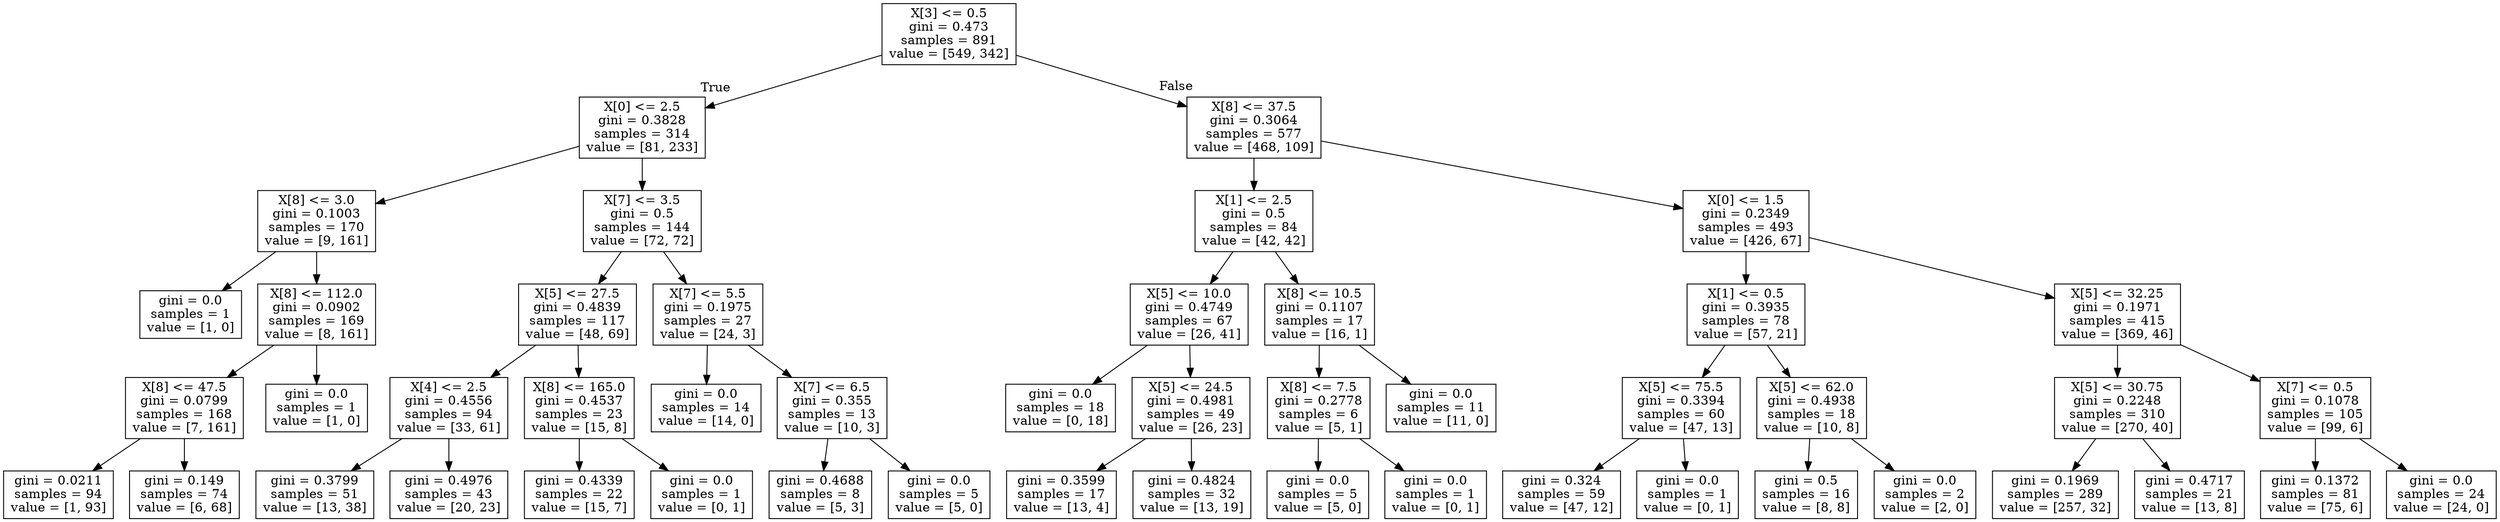 digraph Tree {
node [shape=box] ;
0 [label="X[3] <= 0.5\ngini = 0.473\nsamples = 891\nvalue = [549, 342]"] ;
1 [label="X[0] <= 2.5\ngini = 0.3828\nsamples = 314\nvalue = [81, 233]"] ;
0 -> 1 [labeldistance=2.5, labelangle=45, headlabel="True"] ;
2 [label="X[8] <= 3.0\ngini = 0.1003\nsamples = 170\nvalue = [9, 161]"] ;
1 -> 2 ;
3 [label="gini = 0.0\nsamples = 1\nvalue = [1, 0]"] ;
2 -> 3 ;
4 [label="X[8] <= 112.0\ngini = 0.0902\nsamples = 169\nvalue = [8, 161]"] ;
2 -> 4 ;
5 [label="X[8] <= 47.5\ngini = 0.0799\nsamples = 168\nvalue = [7, 161]"] ;
4 -> 5 ;
6 [label="gini = 0.0211\nsamples = 94\nvalue = [1, 93]"] ;
5 -> 6 ;
7 [label="gini = 0.149\nsamples = 74\nvalue = [6, 68]"] ;
5 -> 7 ;
8 [label="gini = 0.0\nsamples = 1\nvalue = [1, 0]"] ;
4 -> 8 ;
9 [label="X[7] <= 3.5\ngini = 0.5\nsamples = 144\nvalue = [72, 72]"] ;
1 -> 9 ;
10 [label="X[5] <= 27.5\ngini = 0.4839\nsamples = 117\nvalue = [48, 69]"] ;
9 -> 10 ;
11 [label="X[4] <= 2.5\ngini = 0.4556\nsamples = 94\nvalue = [33, 61]"] ;
10 -> 11 ;
12 [label="gini = 0.3799\nsamples = 51\nvalue = [13, 38]"] ;
11 -> 12 ;
13 [label="gini = 0.4976\nsamples = 43\nvalue = [20, 23]"] ;
11 -> 13 ;
14 [label="X[8] <= 165.0\ngini = 0.4537\nsamples = 23\nvalue = [15, 8]"] ;
10 -> 14 ;
15 [label="gini = 0.4339\nsamples = 22\nvalue = [15, 7]"] ;
14 -> 15 ;
16 [label="gini = 0.0\nsamples = 1\nvalue = [0, 1]"] ;
14 -> 16 ;
17 [label="X[7] <= 5.5\ngini = 0.1975\nsamples = 27\nvalue = [24, 3]"] ;
9 -> 17 ;
18 [label="gini = 0.0\nsamples = 14\nvalue = [14, 0]"] ;
17 -> 18 ;
19 [label="X[7] <= 6.5\ngini = 0.355\nsamples = 13\nvalue = [10, 3]"] ;
17 -> 19 ;
20 [label="gini = 0.4688\nsamples = 8\nvalue = [5, 3]"] ;
19 -> 20 ;
21 [label="gini = 0.0\nsamples = 5\nvalue = [5, 0]"] ;
19 -> 21 ;
22 [label="X[8] <= 37.5\ngini = 0.3064\nsamples = 577\nvalue = [468, 109]"] ;
0 -> 22 [labeldistance=2.5, labelangle=-45, headlabel="False"] ;
23 [label="X[1] <= 2.5\ngini = 0.5\nsamples = 84\nvalue = [42, 42]"] ;
22 -> 23 ;
24 [label="X[5] <= 10.0\ngini = 0.4749\nsamples = 67\nvalue = [26, 41]"] ;
23 -> 24 ;
25 [label="gini = 0.0\nsamples = 18\nvalue = [0, 18]"] ;
24 -> 25 ;
26 [label="X[5] <= 24.5\ngini = 0.4981\nsamples = 49\nvalue = [26, 23]"] ;
24 -> 26 ;
27 [label="gini = 0.3599\nsamples = 17\nvalue = [13, 4]"] ;
26 -> 27 ;
28 [label="gini = 0.4824\nsamples = 32\nvalue = [13, 19]"] ;
26 -> 28 ;
29 [label="X[8] <= 10.5\ngini = 0.1107\nsamples = 17\nvalue = [16, 1]"] ;
23 -> 29 ;
30 [label="X[8] <= 7.5\ngini = 0.2778\nsamples = 6\nvalue = [5, 1]"] ;
29 -> 30 ;
31 [label="gini = 0.0\nsamples = 5\nvalue = [5, 0]"] ;
30 -> 31 ;
32 [label="gini = 0.0\nsamples = 1\nvalue = [0, 1]"] ;
30 -> 32 ;
33 [label="gini = 0.0\nsamples = 11\nvalue = [11, 0]"] ;
29 -> 33 ;
34 [label="X[0] <= 1.5\ngini = 0.2349\nsamples = 493\nvalue = [426, 67]"] ;
22 -> 34 ;
35 [label="X[1] <= 0.5\ngini = 0.3935\nsamples = 78\nvalue = [57, 21]"] ;
34 -> 35 ;
36 [label="X[5] <= 75.5\ngini = 0.3394\nsamples = 60\nvalue = [47, 13]"] ;
35 -> 36 ;
37 [label="gini = 0.324\nsamples = 59\nvalue = [47, 12]"] ;
36 -> 37 ;
38 [label="gini = 0.0\nsamples = 1\nvalue = [0, 1]"] ;
36 -> 38 ;
39 [label="X[5] <= 62.0\ngini = 0.4938\nsamples = 18\nvalue = [10, 8]"] ;
35 -> 39 ;
40 [label="gini = 0.5\nsamples = 16\nvalue = [8, 8]"] ;
39 -> 40 ;
41 [label="gini = 0.0\nsamples = 2\nvalue = [2, 0]"] ;
39 -> 41 ;
42 [label="X[5] <= 32.25\ngini = 0.1971\nsamples = 415\nvalue = [369, 46]"] ;
34 -> 42 ;
43 [label="X[5] <= 30.75\ngini = 0.2248\nsamples = 310\nvalue = [270, 40]"] ;
42 -> 43 ;
44 [label="gini = 0.1969\nsamples = 289\nvalue = [257, 32]"] ;
43 -> 44 ;
45 [label="gini = 0.4717\nsamples = 21\nvalue = [13, 8]"] ;
43 -> 45 ;
46 [label="X[7] <= 0.5\ngini = 0.1078\nsamples = 105\nvalue = [99, 6]"] ;
42 -> 46 ;
47 [label="gini = 0.1372\nsamples = 81\nvalue = [75, 6]"] ;
46 -> 47 ;
48 [label="gini = 0.0\nsamples = 24\nvalue = [24, 0]"] ;
46 -> 48 ;
}